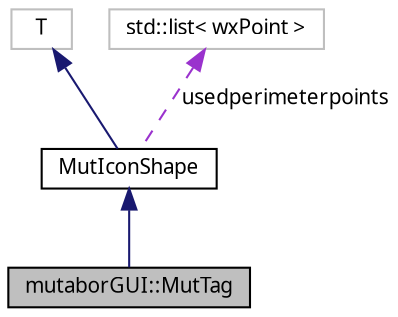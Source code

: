 digraph "mutaborGUI::MutTag"
{
  edge [fontname="Sans",fontsize="10",labelfontname="Sans",labelfontsize="10"];
  node [fontname="Sans",fontsize="10",shape=record];
  Node3 [label="mutaborGUI::MutTag",height=0.2,width=0.4,color="black", fillcolor="grey75", style="filled", fontcolor="black"];
  Node4 -> Node3 [dir="back",color="midnightblue",fontsize="10",style="solid",fontname="Sans"];
  Node4 [label="MutIconShape",height=0.2,width=0.4,color="black", fillcolor="white", style="filled",URL="$d5/d12/classMutIconShapeClass.html",tooltip="An icon control with static text. "];
  Node5 -> Node4 [dir="back",color="midnightblue",fontsize="10",style="solid",fontname="Sans"];
  Node5 [label="T",height=0.2,width=0.4,color="grey75", fillcolor="white", style="filled"];
  Node6 -> Node4 [dir="back",color="darkorchid3",fontsize="10",style="dashed",label=" usedperimeterpoints" ,fontname="Sans"];
  Node6 [label="std::list\< wxPoint \>",height=0.2,width=0.4,color="grey75", fillcolor="white", style="filled"];
}
